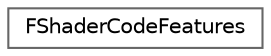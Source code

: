 digraph "Graphical Class Hierarchy"
{
 // INTERACTIVE_SVG=YES
 // LATEX_PDF_SIZE
  bgcolor="transparent";
  edge [fontname=Helvetica,fontsize=10,labelfontname=Helvetica,labelfontsize=10];
  node [fontname=Helvetica,fontsize=10,shape=box,height=0.2,width=0.4];
  rankdir="LR";
  Node0 [id="Node000000",label="FShaderCodeFeatures",height=0.2,width=0.4,color="grey40", fillcolor="white", style="filled",URL="$db/db3/structFShaderCodeFeatures.html",tooltip=" "];
}

